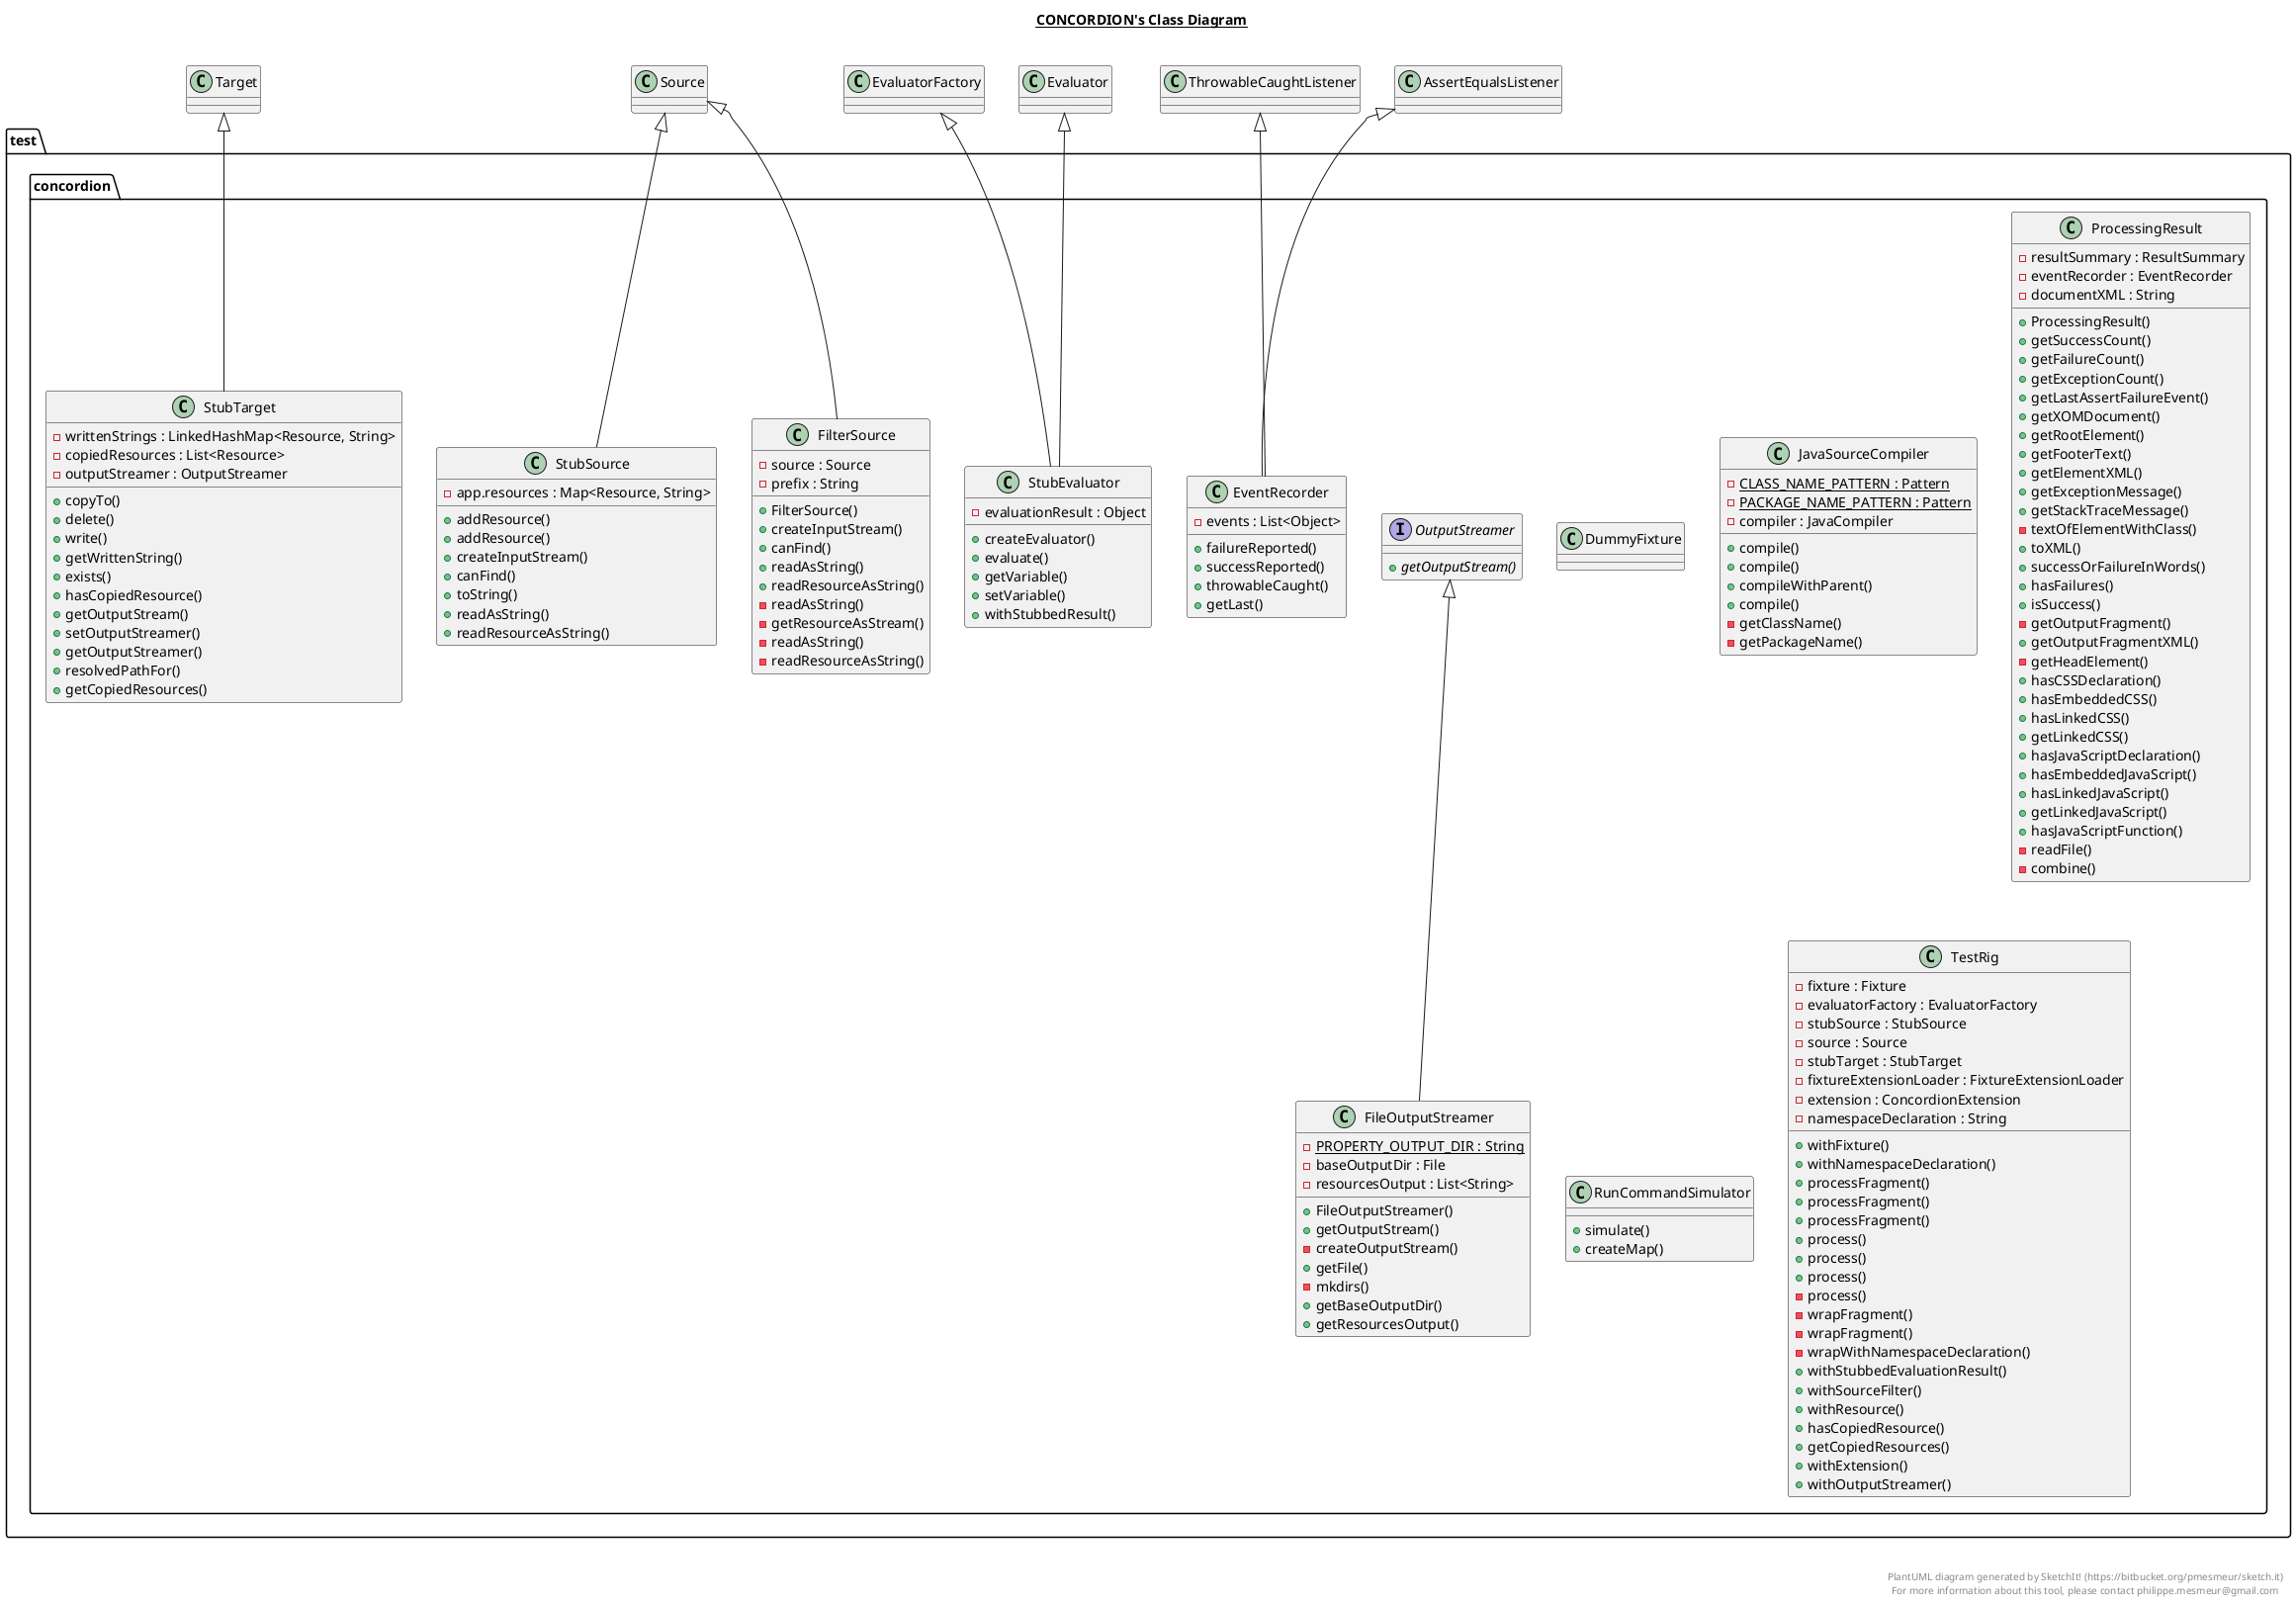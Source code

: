 @startuml

title __CONCORDION's Class Diagram__\n

  package test.concordion {
    class DummyFixture {
    }
  }
  

  package test.concordion {
    class EventRecorder {
        - events : List<Object>
        + failureReported()
        + successReported()
        + throwableCaught()
        + getLast()
    }
  }
  

  package test.concordion {
    class FileOutputStreamer {
        {static} - PROPERTY_OUTPUT_DIR : String
        - baseOutputDir : File
        - resourcesOutput : List<String>
        + FileOutputStreamer()
        + getOutputStream()
        - createOutputStream()
        + getFile()
        - mkdirs()
        + getBaseOutputDir()
        + getResourcesOutput()
    }
  }
  

  package test.concordion {
    class FilterSource {
        - source : Source
        - prefix : String
        + FilterSource()
        + createInputStream()
        + canFind()
        + readAsString()
        + readResourceAsString()
        - readAsString()
        - getResourceAsStream()
        - readAsString()
        - readResourceAsString()
    }
  }
  

  package test.concordion {
    class JavaSourceCompiler {
        {static} - CLASS_NAME_PATTERN : Pattern
        {static} - PACKAGE_NAME_PATTERN : Pattern
        - compiler : JavaCompiler
        + compile()
        + compile()
        + compileWithParent()
        + compile()
        - getClassName()
        - getPackageName()
    }
  }
  

  package test.concordion {
    interface OutputStreamer {
        {abstract} + getOutputStream()
    }
  }
  

  package test.concordion {
    class ProcessingResult {
        - resultSummary : ResultSummary
        - eventRecorder : EventRecorder
        - documentXML : String
        + ProcessingResult()
        + getSuccessCount()
        + getFailureCount()
        + getExceptionCount()
        + getLastAssertFailureEvent()
        + getXOMDocument()
        + getRootElement()
        + getFooterText()
        + getElementXML()
        + getExceptionMessage()
        + getStackTraceMessage()
        - textOfElementWithClass()
        + toXML()
        + successOrFailureInWords()
        + hasFailures()
        + isSuccess()
        - getOutputFragment()
        + getOutputFragmentXML()
        - getHeadElement()
        + hasCSSDeclaration()
        + hasEmbeddedCSS()
        + hasLinkedCSS()
        + getLinkedCSS()
        + hasJavaScriptDeclaration()
        + hasEmbeddedJavaScript()
        + hasLinkedJavaScript()
        + getLinkedJavaScript()
        + hasJavaScriptFunction()
        - readFile()
        - combine()
    }
  }
  

  package test.concordion {
    class RunCommandSimulator {
        + simulate()
        + createMap()
    }
  }
  

  package test.concordion {
    class StubEvaluator {
        - evaluationResult : Object
        + createEvaluator()
        + evaluate()
        + getVariable()
        + setVariable()
        + withStubbedResult()
    }
  }
  

  package test.concordion {
    class StubSource {
        - app.resources : Map<Resource, String>
        + addResource()
        + addResource()
        + createInputStream()
        + canFind()
        + toString()
        + readAsString()
        + readResourceAsString()
    }
  }
  

  package test.concordion {
    class StubTarget {
        - writtenStrings : LinkedHashMap<Resource, String>
        - copiedResources : List<Resource>
        - outputStreamer : OutputStreamer
        + copyTo()
        + delete()
        + write()
        + getWrittenString()
        + exists()
        + hasCopiedResource()
        + getOutputStream()
        + setOutputStreamer()
        + getOutputStreamer()
        + resolvedPathFor()
        + getCopiedResources()
    }
  }
  

  package test.concordion {
    class TestRig {
        - fixture : Fixture
        - evaluatorFactory : EvaluatorFactory
        - stubSource : StubSource
        - source : Source
        - stubTarget : StubTarget
        - fixtureExtensionLoader : FixtureExtensionLoader
        - extension : ConcordionExtension
        - namespaceDeclaration : String
        + withFixture()
        + withNamespaceDeclaration()
        + processFragment()
        + processFragment()
        + processFragment()
        + process()
        + process()
        + process()
        - process()
        - wrapFragment()
        - wrapFragment()
        - wrapWithNamespaceDeclaration()
        + withStubbedEvaluationResult()
        + withSourceFilter()
        + withResource()
        + hasCopiedResource()
        + getCopiedResources()
        + withExtension()
        + withOutputStreamer()
    }
  }
  

  EventRecorder -up-|> AssertEqualsListener
  EventRecorder -up-|> ThrowableCaughtListener
  FileOutputStreamer -up-|> OutputStreamer
  FilterSource -up-|> Source
  StubEvaluator -up-|> Evaluator
  StubEvaluator -up-|> EvaluatorFactory
  StubSource -up-|> Source
  StubTarget -up-|> Target


right footer


PlantUML diagram generated by SketchIt! (https://bitbucket.org/pmesmeur/sketch.it)
For more information about this tool, please contact philippe.mesmeur@gmail.com
endfooter

@enduml
